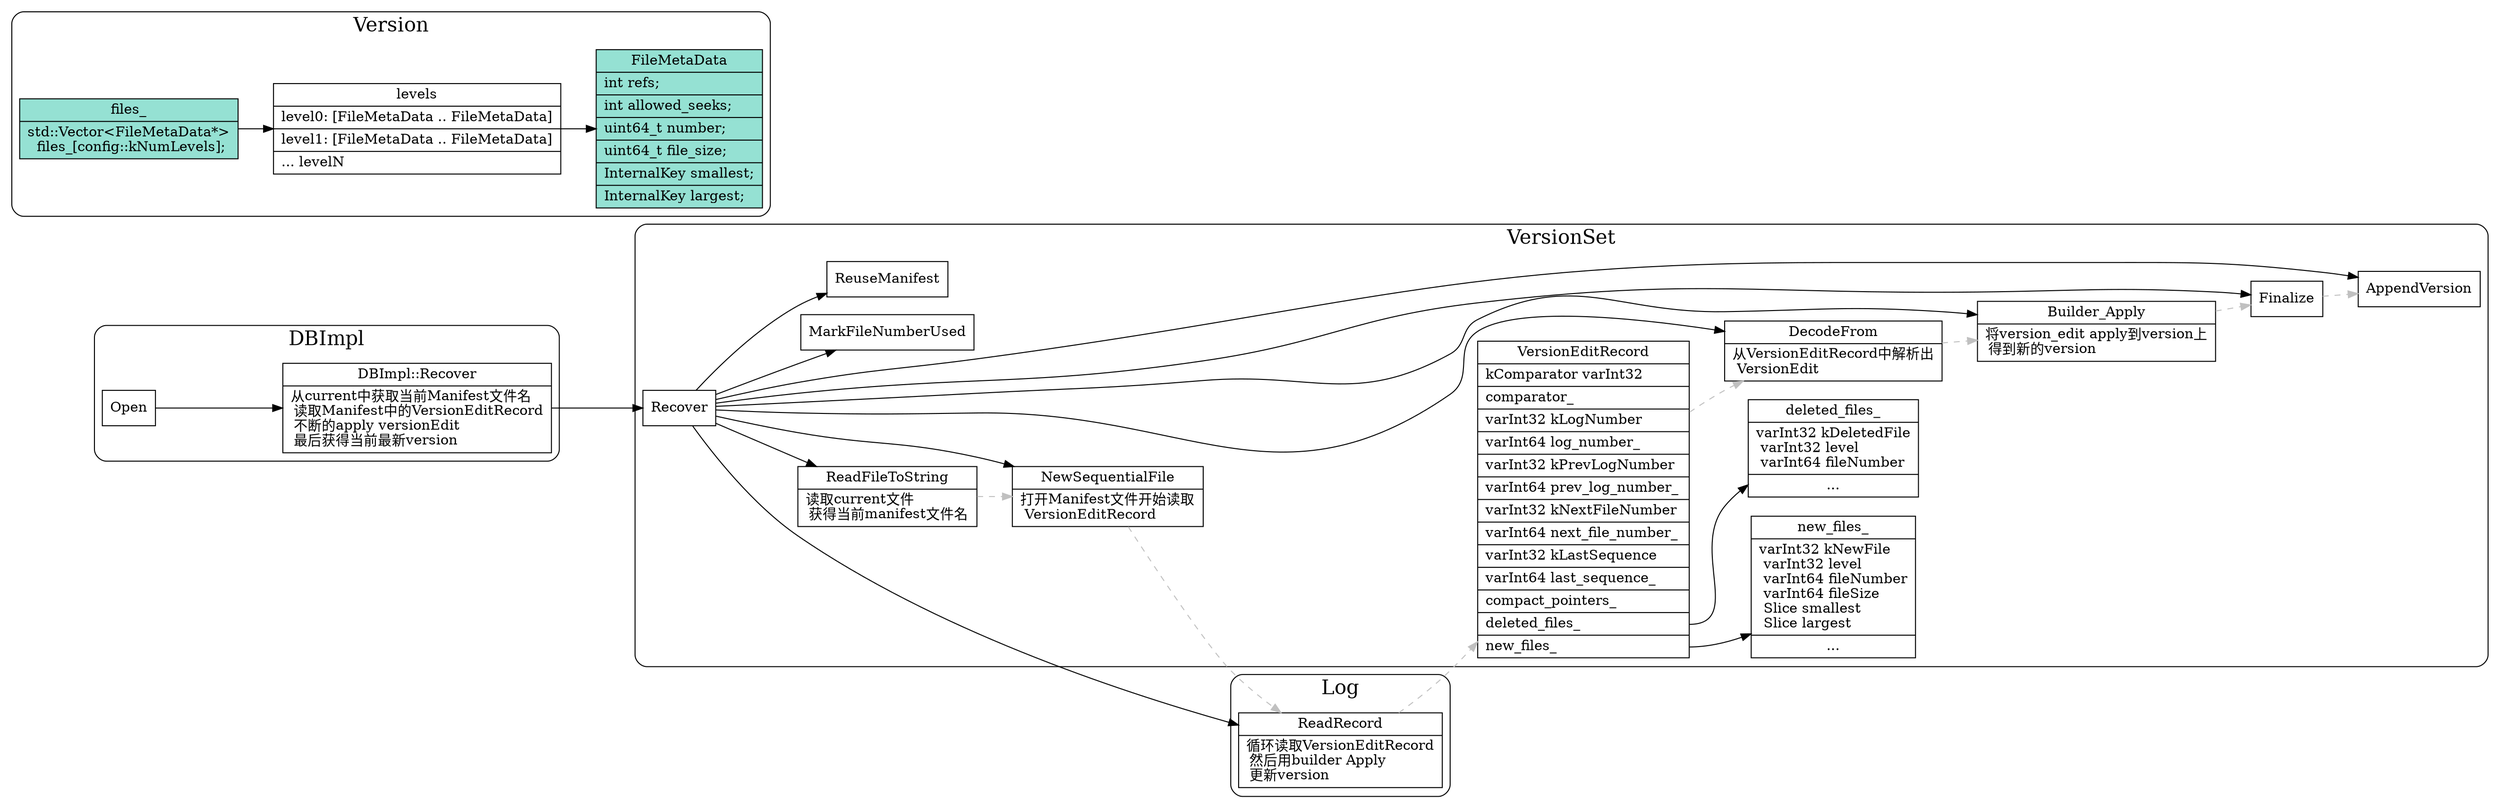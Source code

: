 digraph versionset_recover {
  node[shape=box;];
  newrank=true;
  rankdir=LR;
  subgraph cluster_Log {
    graph[label="Log";fontsize=20;style=rounded];
    ReadRecord;
  };

  subgraph cluster_VersionSet {
    graph[label="VersionSet";fontsize=20;style=rounded];
    ReadFileToString[
      shape="record";
      label="{{
        ReadFileToString|
        读取current文件\l
        获得当前manifest文件名\l
      }}";
    ];
    ReadRecord[
      shape="record";
      label="{{
        ReadRecord|
        循环读取VersionEditRecord\l
        然后用builder Apply\l
        更新version\l
      }}";
    ];

    VersionEditRecord[
      shape="record";
      label="{{
        VersionEditRecord|
        kComparator varInt32\l|
        comparator_\l|
        varInt32 kLogNumber\l|
        varInt64 log_number_\l|
        varInt32 kPrevLogNumber\l|
        varInt64 prev_log_number_\l|
        varInt32 kNextFileNumber \l|
        varInt64 next_file_number_\l|
        varInt32 kLastSequence\l|
        varInt64 last_sequence_\l|
        compact_pointers_\l|
        <deleted_files_> deleted_files_\l|
        <new_files_> new_files_\l
      }}";
    ];
    deleted_files_[
      shape="record";
      label="{{
        deleted_files_|
        varInt32 kDeletedFile\l
        varInt32 level\l
        varInt64 fileNumber\l|
        ...
      }}";
    ];
    r_new_files_[
      shape="record";
      label="{{
        new_files_|
        varInt32 kNewFile\l
        varInt32 level\l
        varInt64 fileNumber\l
        varInt64 fileSize\l
        Slice smallest\l
        Slice largest\l|
        ...
      }}";
    ];
    NewSequentialFile[
      shape="record";
      label="{{
        NewSequentialFile|
        打开Manifest文件开始读取\l 
        VersionEditRecord\l
      }}";
    ];
    DecodeFrom[
      shape="record";
      label="{{
        DecodeFrom|
        从VersionEditRecord中解析出\l
        VersionEdit\l
      }}";
    ];
    Builder_Apply[
      shape="record";
      label="{{
        Builder_Apply|
        将version_edit apply到version上\l
        得到新的version\l
      }}";
    ];
    ReadFileToString ->  NewSequentialFile -> ReadRecord -> VersionEditRecord -> DecodeFrom -> Builder_Apply -> Finalize -> AppendVersion[style=dashed;color=gray];
    VersionEditRecord:deleted_files_ -> deleted_files_;
    VersionEditRecord:new_files_ -> r_new_files_;

    Recover -> {
      ReadFileToString;
      NewSequentialFile;
      ReadRecord;
      DecodeFrom;
      Builder_Apply
      MarkFileNumberUsed;
      Finalize;
      AppendVersion;
      ReuseManifest;
    }
  };

  subgraph cluster_Version{
    graph[label="Version";fontsize=20;style=rounded];
    FileMetaData[
      fillcolor="#95e1d3";
      style=filled;
      shape="record";
      label="{{
        FileMetaData|
        int refs;\l|
        int allowed_seeks;\l|
        uint64_t number;\l|
        uint64_t file_size;\l|
        InternalKey smallest;\l|
        InternalKey largest;\l
      }}";
    ];
    files_[
      fillcolor="#95e1d3";
      style=filled;
      shape="record";
      label="{{
        files_|
        <FileMetaData> std::Vector\<FileMetaData*\>\l files_[config::kNumLevels];
      }}";
    ];
    levels[
      shape="record";
      label="{{
        levels|
        level0: [FileMetaData .. FileMetaData]\l|
        level1: [FileMetaData .. FileMetaData]\l|
        ...
        levelN\l
      }}";
    ];
    files_ -> levels;
    levels -> FileMetaData;
  }
  subgraph cluster_DBImpl {
    graph[label="DBImpl";fontsize=20;style=rounded];
    DBImpl_Recover[
      shape="record";
      label="{{
        DBImpl::Recover|
        从current中获取当前Manifest文件名\l
        读取Manifest中的VersionEditRecord\l
        不断的apply versionEdit\l
        最后获得当前最新version\l
      }}";
    ];
    Open -> DBImpl_Recover -> Recover;
  };
}
